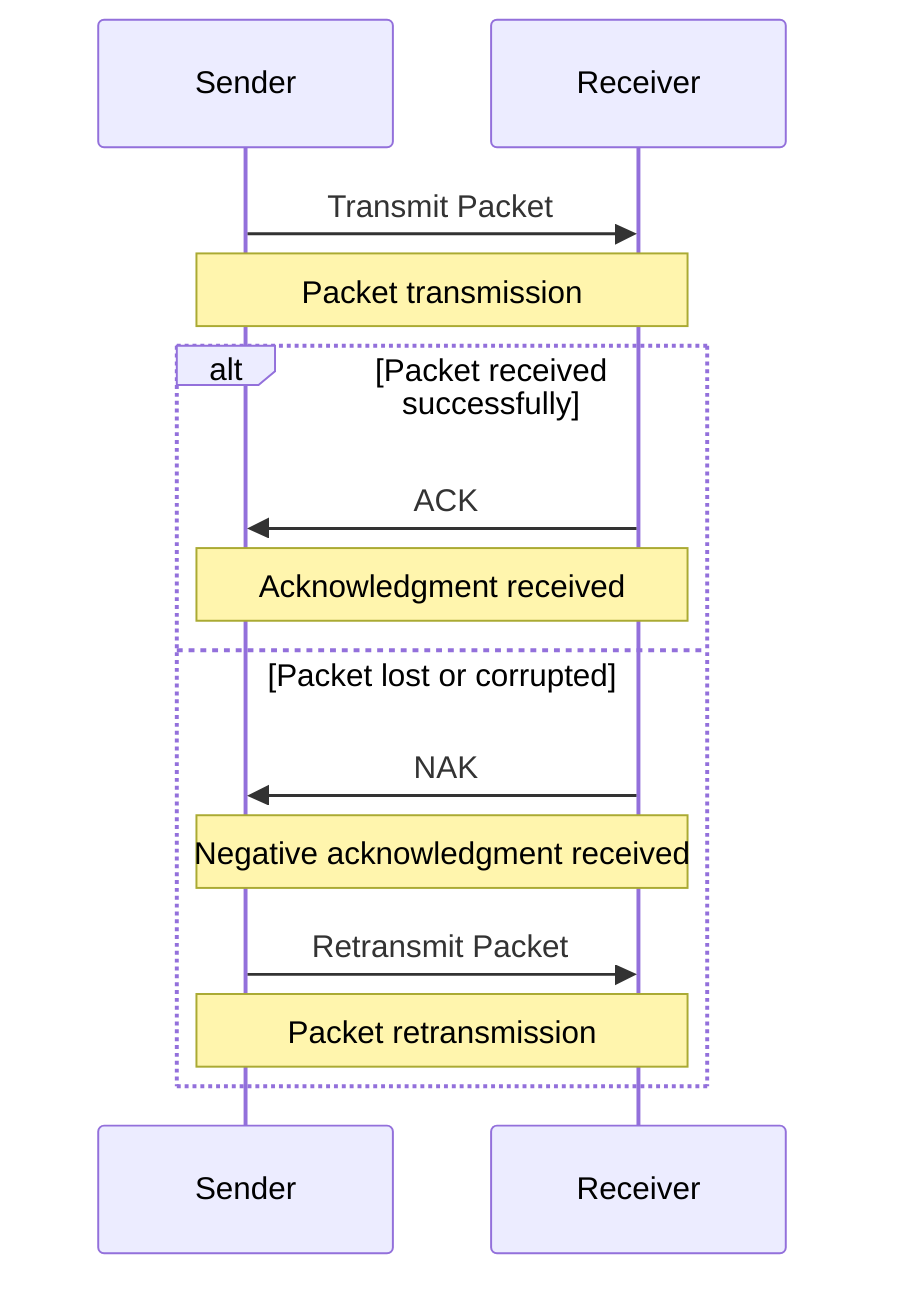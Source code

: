 sequenceDiagram
    participant Sender
    participant Receiver

    Sender->>Receiver: Transmit Packet
    Note over Sender, Receiver: Packet transmission
    alt Packet received successfully
        Receiver->>Sender: ACK
        Note over Sender, Receiver: Acknowledgment received
    else Packet lost or corrupted
        Receiver->>Sender: NAK
        Note over Sender, Receiver: Negative acknowledgment received
        Sender->>Receiver: Retransmit Packet
        Note over Sender, Receiver: Packet retransmission
    end